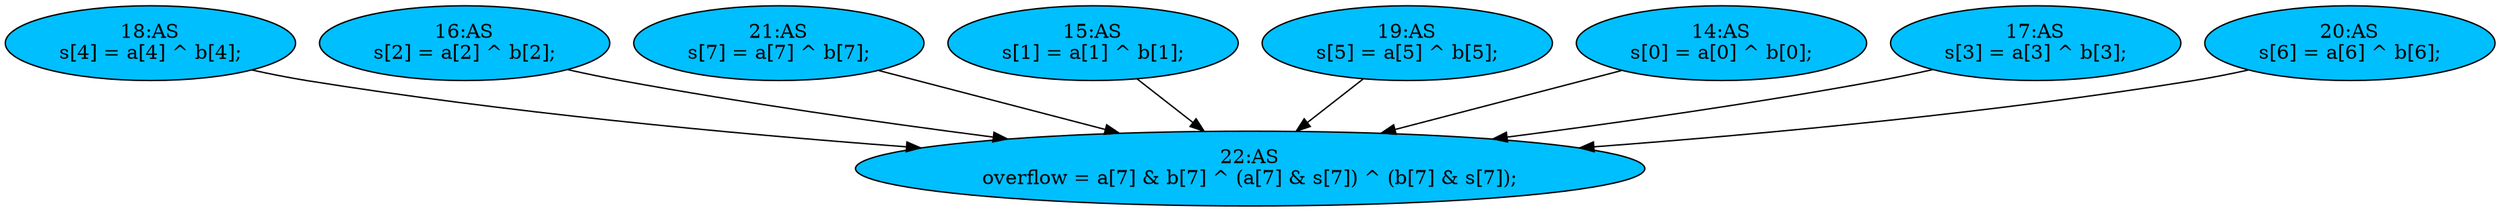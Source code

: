 strict digraph "compose( ,  )" {
	node [label="\N"];
	"18:AS"	[ast="<pyverilog.vparser.ast.Assign object at 0x7f2c9f92a190>",
		def_var="['s']",
		fillcolor=deepskyblue,
		label="18:AS
s[4] = a[4] ^ b[4];",
		statements="[]",
		style=filled,
		typ=Assign,
		use_var="['a', 'b']"];
	"22:AS"	[ast="<pyverilog.vparser.ast.Assign object at 0x7f2c9edba1d0>",
		def_var="['overflow']",
		fillcolor=deepskyblue,
		label="22:AS
overflow = a[7] & b[7] ^ (a[7] & s[7]) ^ (b[7] & s[7]);",
		statements="[]",
		style=filled,
		typ=Assign,
		use_var="['a', 'b', 'a', 's', 'b', 's']"];
	"18:AS" -> "22:AS";
	"16:AS"	[ast="<pyverilog.vparser.ast.Assign object at 0x7f2c9f8a7690>",
		def_var="['s']",
		fillcolor=deepskyblue,
		label="16:AS
s[2] = a[2] ^ b[2];",
		statements="[]",
		style=filled,
		typ=Assign,
		use_var="['a', 'b']"];
	"16:AS" -> "22:AS";
	"21:AS"	[ast="<pyverilog.vparser.ast.Assign object at 0x7f2c9f518bd0>",
		def_var="['s']",
		fillcolor=deepskyblue,
		label="21:AS
s[7] = a[7] ^ b[7];",
		statements="[]",
		style=filled,
		typ=Assign,
		use_var="['a', 'b']"];
	"21:AS" -> "22:AS";
	"15:AS"	[ast="<pyverilog.vparser.ast.Assign object at 0x7f2c9f84e510>",
		def_var="['s']",
		fillcolor=deepskyblue,
		label="15:AS
s[1] = a[1] ^ b[1];",
		statements="[]",
		style=filled,
		typ=Assign,
		use_var="['a', 'b']"];
	"15:AS" -> "22:AS";
	"19:AS"	[ast="<pyverilog.vparser.ast.Assign object at 0x7f2c9f5188d0>",
		def_var="['s']",
		fillcolor=deepskyblue,
		label="19:AS
s[5] = a[5] ^ b[5];",
		statements="[]",
		style=filled,
		typ=Assign,
		use_var="['a', 'b']"];
	"19:AS" -> "22:AS";
	"14:AS"	[ast="<pyverilog.vparser.ast.Assign object at 0x7f2c9f8a47d0>",
		def_var="['s']",
		fillcolor=deepskyblue,
		label="14:AS
s[0] = a[0] ^ b[0];",
		statements="[]",
		style=filled,
		typ=Assign,
		use_var="['a', 'b']"];
	"14:AS" -> "22:AS";
	"17:AS"	[ast="<pyverilog.vparser.ast.Assign object at 0x7f2c9f8a7590>",
		def_var="['s']",
		fillcolor=deepskyblue,
		label="17:AS
s[3] = a[3] ^ b[3];",
		statements="[]",
		style=filled,
		typ=Assign,
		use_var="['a', 'b']"];
	"17:AS" -> "22:AS";
	"20:AS"	[ast="<pyverilog.vparser.ast.Assign object at 0x7f2c9f518a50>",
		def_var="['s']",
		fillcolor=deepskyblue,
		label="20:AS
s[6] = a[6] ^ b[6];",
		statements="[]",
		style=filled,
		typ=Assign,
		use_var="['a', 'b']"];
	"20:AS" -> "22:AS";
}
